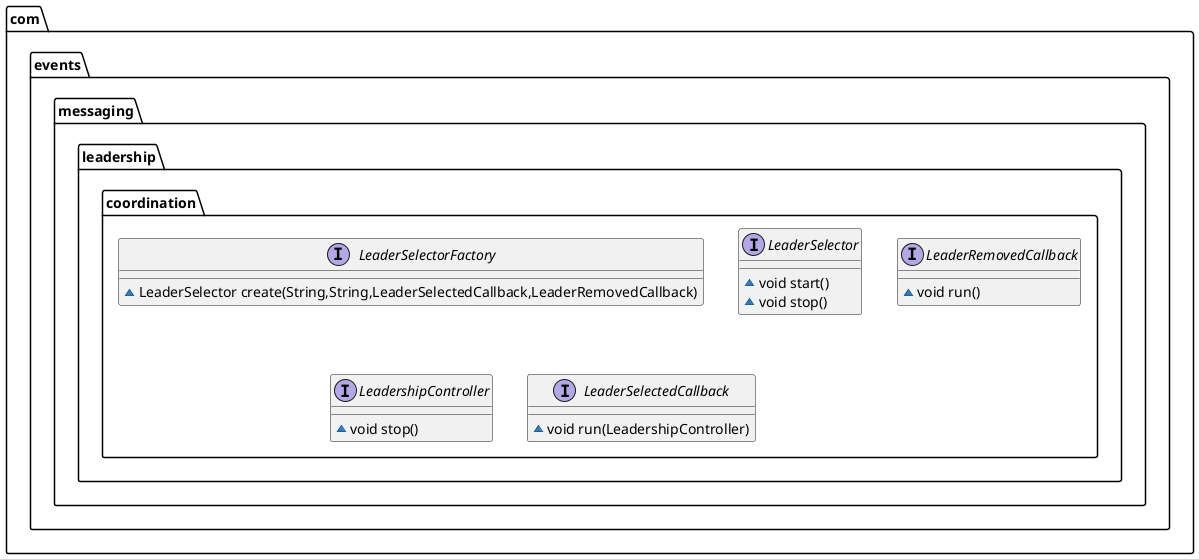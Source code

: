 @startuml
interface com.events.messaging.leadership.coordination.LeaderSelectorFactory {
~ LeaderSelector create(String,String,LeaderSelectedCallback,LeaderRemovedCallback)
}
interface com.events.messaging.leadership.coordination.LeaderSelector {
~ void start()
~ void stop()
}
interface com.events.messaging.leadership.coordination.LeaderRemovedCallback {
~ void run()
}
interface com.events.messaging.leadership.coordination.LeadershipController {
~ void stop()
}
interface com.events.messaging.leadership.coordination.LeaderSelectedCallback {
~ void run(LeadershipController)
}
@enduml